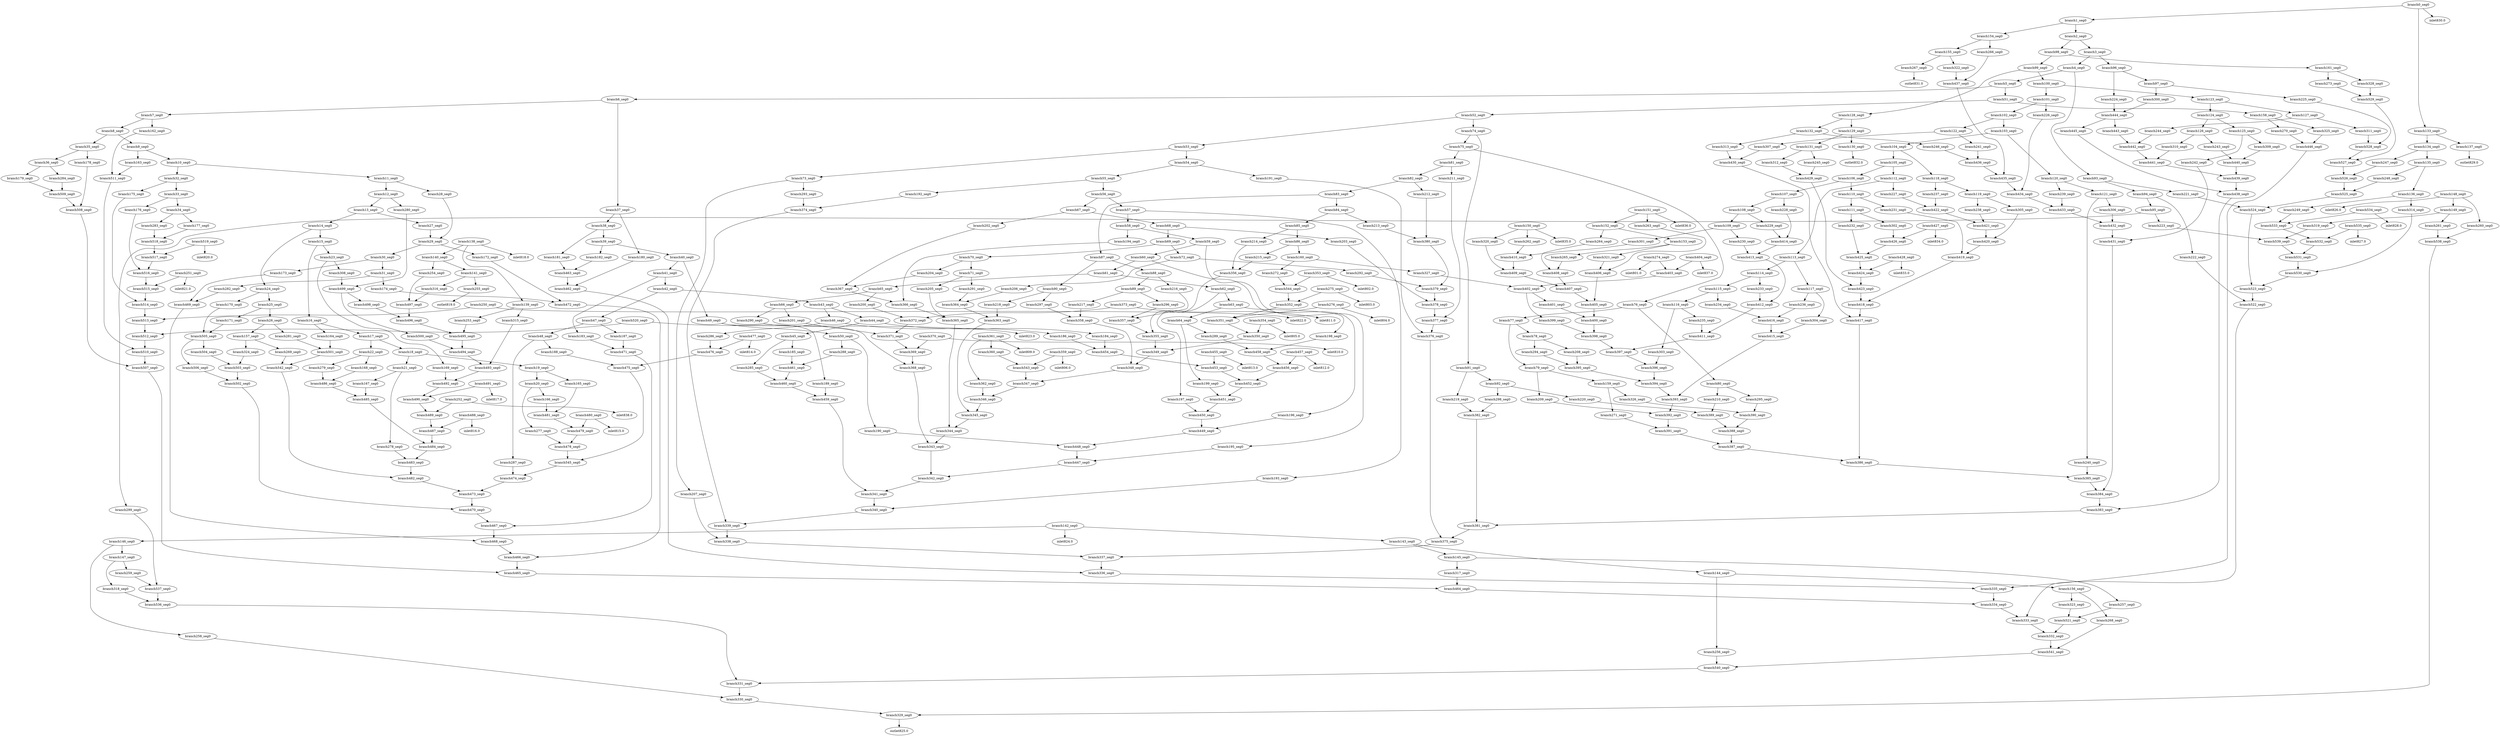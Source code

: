 strict digraph  {
branch0_seg0;
branch1_seg0;
branch133_seg0;
branch2_seg0;
branch154_seg0;
branch3_seg0;
branch98_seg0;
branch4_seg0;
branch96_seg0;
branch5_seg0;
branch93_seg0;
branch6_seg0;
branch51_seg0;
branch7_seg0;
branch37_seg0;
branch8_seg0;
branch162_seg0;
branch9_seg0;
branch35_seg0;
branch10_seg0;
branch163_seg0;
branch11_seg0;
branch32_seg0;
branch12_seg0;
branch28_seg0;
branch13_seg0;
branch280_seg0;
branch14_seg0;
branch27_seg0;
branch15_seg0;
branch24_seg0;
branch16_seg0;
branch23_seg0;
branch17_seg0;
branch164_seg0;
branch18_seg0;
branch22_seg0;
branch19_seg0;
branch21_seg0;
branch20_seg0;
branch165_seg0;
branch166_seg0;
branch277_seg0;
branch167_seg0;
branch278_seg0;
branch168_seg0;
branch279_seg0;
branch169_seg0;
branch308_seg0;
branch25_seg0;
branch170_seg0;
branch26_seg0;
branch171_seg0;
branch157_seg0;
branch281_seg0;
branch29_seg0;
branch30_seg0;
branch172_seg0;
branch31_seg0;
branch173_seg0;
branch174_seg0;
branch282_seg0;
branch33_seg0;
branch175_seg0;
branch34_seg0;
branch176_seg0;
branch177_seg0;
branch283_seg0;
branch36_seg0;
branch178_seg0;
branch179_seg0;
branch284_seg0;
branch38_seg0;
branch180_seg0;
branch39_seg0;
branch181_seg0;
branch40_seg0;
branch182_seg0;
branch41_seg0;
branch49_seg0;
branch42_seg0;
branch183_seg0;
branch43_seg0;
branch47_seg0;
branch44_seg0;
branch46_seg0;
branch45_seg0;
branch184_seg0;
branch185_seg0;
branch285_seg0;
branch186_seg0;
branch286_seg0;
branch48_seg0;
branch187_seg0;
branch188_seg0;
branch287_seg0;
branch50_seg0;
branch189_seg0;
branch190_seg0;
branch288_seg0;
branch52_seg0;
branch158_seg0;
branch53_seg0;
branch74_seg0;
branch54_seg0;
branch73_seg0;
branch55_seg0;
branch191_seg0;
branch56_seg0;
branch192_seg0;
branch57_seg0;
branch67_seg0;
branch58_seg0;
branch193_seg0;
branch59_seg0;
branch194_seg0;
branch60_seg0;
branch195_seg0;
branch61_seg0;
branch196_seg0;
branch62_seg0;
branch65_seg0;
branch63_seg0;
branch197_seg0;
branch64_seg0;
branch198_seg0;
branch199_seg0;
branch289_seg0;
branch66_seg0;
branch200_seg0;
branch201_seg0;
branch290_seg0;
branch68_seg0;
branch202_seg0;
branch69_seg0;
branch203_seg0;
branch70_seg0;
branch72_seg0;
branch71_seg0;
branch204_seg0;
branch205_seg0;
branch291_seg0;
branch206_seg0;
branch292_seg0;
branch207_seg0;
branch293_seg0;
branch75_seg0;
branch91_seg0;
branch76_seg0;
branch81_seg0;
branch77_seg0;
branch80_seg0;
branch78_seg0;
branch79_seg0;
branch208_seg0;
branch294_seg0;
branch159_seg0;
branch209_seg0;
branch210_seg0;
branch295_seg0;
branch82_seg0;
branch211_seg0;
branch83_seg0;
branch212_seg0;
branch84_seg0;
branch87_seg0;
branch85_seg0;
branch213_seg0;
branch86_seg0;
branch214_seg0;
branch160_seg0;
branch215_seg0;
branch88_seg0;
branch90_seg0;
branch89_seg0;
branch216_seg0;
branch217_seg0;
branch296_seg0;
branch218_seg0;
branch297_seg0;
branch92_seg0;
branch219_seg0;
branch220_seg0;
branch298_seg0;
branch94_seg0;
branch221_seg0;
branch95_seg0;
branch222_seg0;
branch223_seg0;
branch299_seg0;
branch97_seg0;
branch224_seg0;
branch225_seg0;
branch300_seg0;
branch99_seg0;
branch161_seg0;
branch100_seg0;
branch128_seg0;
branch101_seg0;
branch123_seg0;
branch102_seg0;
branch226_seg0;
branch103_seg0;
branch122_seg0;
branch104_seg0;
branch120_seg0;
branch105_seg0;
branch118_seg0;
branch106_seg0;
branch112_seg0;
branch107_seg0;
branch110_seg0;
branch108_seg0;
branch228_seg0;
branch109_seg0;
branch229_seg0;
branch230_seg0;
branch301_seg0;
branch111_seg0;
branch231_seg0;
branch232_seg0;
branch302_seg0;
branch113_seg0;
branch227_seg0;
branch114_seg0;
branch117_seg0;
branch115_seg0;
branch233_seg0;
branch116_seg0;
branch234_seg0;
branch235_seg0;
branch303_seg0;
branch236_seg0;
branch304_seg0;
branch119_seg0;
branch237_seg0;
branch238_seg0;
branch305_seg0;
branch121_seg0;
branch239_seg0;
branch240_seg0;
branch306_seg0;
branch241_seg0;
branch307_seg0;
branch124_seg0;
branch127_seg0;
branch125_seg0;
branch126_seg0;
branch242_seg0;
branch309_seg0;
branch243_seg0;
branch310_seg0;
branch244_seg0;
branch311_seg0;
branch129_seg0;
branch132_seg0;
branch130_seg0;
branch131_seg0;
branch245_seg0;
branch312_seg0;
branch246_seg0;
branch313_seg0;
branch134_seg0;
branch137_seg0;
branch135_seg0;
branch247_seg0;
branch136_seg0;
branch248_seg0;
branch249_seg0;
branch314_seg0;
branch138_seg0;
branch139_seg0;
branch140_seg0;
branch253_seg0;
branch315_seg0;
branch141_seg0;
branch254_seg0;
branch255_seg0;
branch316_seg0;
branch142_seg0;
branch143_seg0;
branch146_seg0;
branch144_seg0;
branch145_seg0;
branch156_seg0;
branch256_seg0;
branch257_seg0;
branch317_seg0;
branch147_seg0;
branch258_seg0;
branch259_seg0;
branch318_seg0;
branch148_seg0;
branch149_seg0;
branch260_seg0;
branch261_seg0;
branch319_seg0;
branch150_seg0;
branch262_seg0;
branch320_seg0;
branch151_seg0;
branch152_seg0;
branch263_seg0;
branch153_seg0;
branch264_seg0;
branch265_seg0;
branch321_seg0;
branch155_seg0;
branch266_seg0;
branch267_seg0;
branch322_seg0;
branch268_seg0;
branch323_seg0;
branch269_seg0;
branch324_seg0;
branch270_seg0;
branch325_seg0;
branch271_seg0;
branch326_seg0;
branch272_seg0;
branch327_seg0;
branch273_seg0;
branch328_seg0;
branch330_seg0;
branch329_seg0;
branch538_seg0;
branch331_seg0;
branch536_seg0;
branch540_seg0;
branch333_seg0;
branch332_seg0;
branch521_seg0;
branch334_seg0;
branch522_seg0;
branch335_seg0;
branch464_seg0;
branch336_seg0;
branch446_seg0;
branch337_seg0;
branch462_seg0;
branch338_seg0;
branch375_seg0;
branch339_seg0;
branch340_seg0;
branch374_seg0;
branch341_seg0;
branch342_seg0;
branch459_seg0;
branch343_seg0;
branch447_seg0;
branch344_seg0;
branch368_seg0;
branch345_seg0;
branch365_seg0;
branch346_seg0;
branch363_seg0;
branch347_seg0;
branch362_seg0;
branch348_seg0;
branch543_seg0;
branch349_seg0;
branch358_seg0;
branch350_seg0;
branch355_seg0;
branch351_seg0;
branch354_seg0;
branch276_seg0;
branch352_seg0;
branch275_seg0;
branch544_seg0;
branch356_seg0;
branch357_seg0;
branch361_seg0;
branch360_seg0;
branch364_seg0;
branch366_seg0;
branch367_seg0;
branch369_seg0;
branch370_seg0;
branch371_seg0;
branch372_seg0;
branch373_seg0;
branch376_seg0;
branch381_seg0;
branch377_seg0;
branch378_seg0;
branch379_seg0;
branch380_seg0;
branch382_seg0;
branch383_seg0;
branch384_seg0;
branch438_seg0;
branch385_seg0;
branch431_seg0;
branch386_seg0;
branch387_seg0;
branch417_seg0;
branch388_seg0;
branch391_seg0;
branch389_seg0;
branch390_seg0;
branch392_seg0;
branch393_seg0;
branch394_seg0;
branch415_seg0;
branch395_seg0;
branch396_seg0;
branch397_seg0;
branch398_seg0;
branch411_seg0;
branch399_seg0;
branch400_seg0;
branch401_seg0;
branch405_seg0;
branch402_seg0;
branch403_seg0;
branch274_seg0;
branch404_seg0;
branch406_seg0;
branch407_seg0;
branch408_seg0;
branch409_seg0;
branch410_seg0;
branch412_seg0;
branch413_seg0;
branch414_seg0;
branch416_seg0;
branch418_seg0;
branch430_seg0;
branch419_seg0;
branch423_seg0;
branch420_seg0;
branch421_seg0;
branch422_seg0;
branch424_seg0;
branch429_seg0;
branch425_seg0;
branch428_seg0;
branch426_seg0;
branch427_seg0;
branch432_seg0;
branch433_seg0;
branch434_seg0;
branch435_seg0;
branch436_seg0;
branch437_seg0;
branch439_seg0;
branch445_seg0;
branch440_seg0;
branch441_seg0;
branch442_seg0;
branch443_seg0;
branch444_seg0;
branch448_seg0;
branch449_seg0;
branch450_seg0;
branch451_seg0;
branch452_seg0;
branch453_seg0;
branch456_seg0;
branch454_seg0;
branch455_seg0;
branch457_seg0;
branch458_seg0;
branch460_seg0;
branch461_seg0;
branch463_seg0;
branch465_seg0;
branch466_seg0;
branch507_seg0;
branch468_seg0;
branch472_seg0;
branch470_seg0;
branch467_seg0;
branch471_seg0;
branch469_seg0;
branch473_seg0;
branch502_seg0;
branch474_seg0;
branch482_seg0;
branch545_seg0;
branch475_seg0;
branch476_seg0;
branch477_seg0;
branch478_seg0;
branch479_seg0;
branch480_seg0;
branch481_seg0;
branch483_seg0;
branch542_seg0;
branch484_seg0;
branch485_seg0;
branch487_seg0;
branch486_seg0;
branch488_seg0;
branch489_seg0;
branch252_seg0;
branch490_seg0;
branch491_seg0;
branch492_seg0;
branch493_seg0;
branch494_seg0;
branch495_seg0;
branch500_seg0;
branch496_seg0;
branch497_seg0;
branch498_seg0;
branch499_seg0;
branch501_seg0;
branch503_seg0;
branch506_seg0;
branch504_seg0;
branch505_seg0;
branch508_seg0;
branch510_seg0;
branch509_seg0;
branch511_seg0;
branch512_seg0;
branch513_seg0;
branch520_seg0;
branch250_seg0;
branch514_seg0;
branch515_seg0;
branch251_seg0;
branch516_seg0;
branch517_seg0;
branch518_seg0;
branch519_seg0;
branch523_seg0;
branch524_seg0;
branch530_seg0;
branch525_seg0;
branch526_seg0;
branch527_seg0;
branch528_seg0;
branch529_seg0;
branch531_seg0;
branch532_seg0;
branch539_seg0;
branch533_seg0;
branch535_seg0;
branch534_seg0;
branch537_seg0;
branch541_seg0;
branch359_seg0;
branch353_seg0;
"inlet830.0";
"outlet832.0";
"outlet829.0";
"inlet818.0";
"inlet824.0";
"inlet826.0";
"inlet835.0";
"inlet836.0";
"inlet822.0";
"inlet821.0";
"inlet838.0";
"outlet819.0";
"outlet831.0";
"inlet801.0";
"inlet803.0";
"inlet804.0";
"outlet825.0";
"inlet802.0";
"inlet805.0";
"inlet806.0";
"inlet809.0";
"inlet810.0";
"inlet811.0";
"inlet837.0";
"inlet834.0";
"inlet833.0";
"inlet813.0";
"inlet812.0";
"inlet814.0";
"inlet815.0";
"inlet816.0";
"inlet817.0";
"inlet820.0";
"inlet823.0";
"inlet828.0";
"inlet827.0";
branch0_seg0 -> branch1_seg0;
branch0_seg0 -> branch133_seg0;
branch0_seg0 -> "inlet830.0";
branch1_seg0 -> branch2_seg0;
branch1_seg0 -> branch154_seg0;
branch133_seg0 -> branch134_seg0;
branch133_seg0 -> branch137_seg0;
branch2_seg0 -> branch3_seg0;
branch2_seg0 -> branch98_seg0;
branch154_seg0 -> branch155_seg0;
branch154_seg0 -> branch266_seg0;
branch3_seg0 -> branch4_seg0;
branch3_seg0 -> branch96_seg0;
branch98_seg0 -> branch99_seg0;
branch98_seg0 -> branch161_seg0;
branch4_seg0 -> branch5_seg0;
branch4_seg0 -> branch93_seg0;
branch96_seg0 -> branch97_seg0;
branch96_seg0 -> branch224_seg0;
branch5_seg0 -> branch6_seg0;
branch5_seg0 -> branch51_seg0;
branch93_seg0 -> branch94_seg0;
branch93_seg0 -> branch221_seg0;
branch6_seg0 -> branch7_seg0;
branch6_seg0 -> branch37_seg0;
branch51_seg0 -> branch52_seg0;
branch51_seg0 -> branch158_seg0;
branch7_seg0 -> branch8_seg0;
branch7_seg0 -> branch162_seg0;
branch37_seg0 -> branch38_seg0;
branch37_seg0 -> branch180_seg0;
branch8_seg0 -> branch9_seg0;
branch8_seg0 -> branch35_seg0;
branch162_seg0 -> branch511_seg0;
branch9_seg0 -> branch10_seg0;
branch9_seg0 -> branch163_seg0;
branch35_seg0 -> branch36_seg0;
branch35_seg0 -> branch178_seg0;
branch10_seg0 -> branch11_seg0;
branch10_seg0 -> branch32_seg0;
branch163_seg0 -> branch511_seg0;
branch11_seg0 -> branch12_seg0;
branch11_seg0 -> branch28_seg0;
branch32_seg0 -> branch33_seg0;
branch32_seg0 -> branch175_seg0;
branch12_seg0 -> branch13_seg0;
branch12_seg0 -> branch280_seg0;
branch28_seg0 -> branch29_seg0;
branch13_seg0 -> branch14_seg0;
branch13_seg0 -> branch27_seg0;
branch280_seg0 -> branch499_seg0;
branch14_seg0 -> branch15_seg0;
branch14_seg0 -> branch24_seg0;
branch27_seg0 -> branch29_seg0;
branch15_seg0 -> branch16_seg0;
branch15_seg0 -> branch23_seg0;
branch24_seg0 -> branch25_seg0;
branch24_seg0 -> branch170_seg0;
branch16_seg0 -> branch17_seg0;
branch16_seg0 -> branch164_seg0;
branch23_seg0 -> branch169_seg0;
branch23_seg0 -> branch308_seg0;
branch17_seg0 -> branch18_seg0;
branch17_seg0 -> branch22_seg0;
branch164_seg0 -> branch501_seg0;
branch18_seg0 -> branch19_seg0;
branch18_seg0 -> branch21_seg0;
branch22_seg0 -> branch168_seg0;
branch22_seg0 -> branch279_seg0;
branch19_seg0 -> branch20_seg0;
branch19_seg0 -> branch165_seg0;
branch21_seg0 -> branch167_seg0;
branch21_seg0 -> branch278_seg0;
branch20_seg0 -> branch166_seg0;
branch20_seg0 -> branch277_seg0;
branch165_seg0 -> branch481_seg0;
branch166_seg0 -> branch481_seg0;
branch277_seg0 -> branch478_seg0;
branch167_seg0 -> branch485_seg0;
branch278_seg0 -> branch483_seg0;
branch168_seg0 -> branch486_seg0;
branch279_seg0 -> branch486_seg0;
branch169_seg0 -> branch492_seg0;
branch308_seg0 -> branch499_seg0;
branch25_seg0 -> branch26_seg0;
branch25_seg0 -> branch171_seg0;
branch170_seg0 -> branch505_seg0;
branch26_seg0 -> branch157_seg0;
branch26_seg0 -> branch281_seg0;
branch171_seg0 -> branch505_seg0;
branch157_seg0 -> branch269_seg0;
branch157_seg0 -> branch324_seg0;
branch281_seg0 -> branch501_seg0;
branch29_seg0 -> branch30_seg0;
branch29_seg0 -> branch172_seg0;
branch30_seg0 -> branch31_seg0;
branch30_seg0 -> branch173_seg0;
branch172_seg0 -> branch472_seg0;
branch31_seg0 -> branch174_seg0;
branch31_seg0 -> branch282_seg0;
branch173_seg0 -> branch469_seg0;
branch174_seg0 -> branch472_seg0;
branch282_seg0 -> branch469_seg0;
branch33_seg0 -> branch34_seg0;
branch33_seg0 -> branch176_seg0;
branch175_seg0 -> branch514_seg0;
branch34_seg0 -> branch177_seg0;
branch34_seg0 -> branch283_seg0;
branch176_seg0 -> branch516_seg0;
branch177_seg0 -> branch518_seg0;
branch283_seg0 -> branch518_seg0;
branch36_seg0 -> branch179_seg0;
branch36_seg0 -> branch284_seg0;
branch178_seg0 -> branch508_seg0;
branch179_seg0 -> branch509_seg0;
branch284_seg0 -> branch509_seg0;
branch38_seg0 -> branch39_seg0;
branch38_seg0 -> branch181_seg0;
branch180_seg0 -> branch462_seg0;
branch39_seg0 -> branch40_seg0;
branch39_seg0 -> branch182_seg0;
branch181_seg0 -> branch463_seg0;
branch40_seg0 -> branch41_seg0;
branch40_seg0 -> branch49_seg0;
branch182_seg0 -> branch463_seg0;
branch41_seg0 -> branch42_seg0;
branch41_seg0 -> branch183_seg0;
branch49_seg0 -> branch50_seg0;
branch49_seg0 -> branch189_seg0;
branch42_seg0 -> branch43_seg0;
branch42_seg0 -> branch47_seg0;
branch183_seg0 -> branch471_seg0;
branch43_seg0 -> branch44_seg0;
branch43_seg0 -> branch46_seg0;
branch47_seg0 -> branch48_seg0;
branch47_seg0 -> branch187_seg0;
branch44_seg0 -> branch45_seg0;
branch44_seg0 -> branch184_seg0;
branch46_seg0 -> branch186_seg0;
branch46_seg0 -> branch286_seg0;
branch45_seg0 -> branch185_seg0;
branch45_seg0 -> branch285_seg0;
branch184_seg0 -> branch454_seg0;
branch185_seg0 -> branch461_seg0;
branch285_seg0 -> branch460_seg0;
branch186_seg0 -> branch454_seg0;
branch286_seg0 -> branch476_seg0;
branch48_seg0 -> branch188_seg0;
branch48_seg0 -> branch287_seg0;
branch187_seg0 -> branch471_seg0;
branch188_seg0 -> branch475_seg0;
branch287_seg0 -> branch474_seg0;
branch50_seg0 -> branch190_seg0;
branch50_seg0 -> branch288_seg0;
branch189_seg0 -> branch459_seg0;
branch190_seg0 -> branch448_seg0;
branch288_seg0 -> branch461_seg0;
branch52_seg0 -> branch53_seg0;
branch52_seg0 -> branch74_seg0;
branch158_seg0 -> branch270_seg0;
branch158_seg0 -> branch325_seg0;
branch53_seg0 -> branch54_seg0;
branch53_seg0 -> branch73_seg0;
branch74_seg0 -> branch75_seg0;
branch74_seg0 -> branch91_seg0;
branch54_seg0 -> branch55_seg0;
branch54_seg0 -> branch191_seg0;
branch73_seg0 -> branch207_seg0;
branch73_seg0 -> branch293_seg0;
branch55_seg0 -> branch56_seg0;
branch55_seg0 -> branch192_seg0;
branch191_seg0 -> branch376_seg0;
branch56_seg0 -> branch57_seg0;
branch56_seg0 -> branch67_seg0;
branch192_seg0 -> branch374_seg0;
branch57_seg0 -> branch58_seg0;
branch57_seg0 -> branch193_seg0;
branch67_seg0 -> branch68_seg0;
branch67_seg0 -> branch202_seg0;
branch58_seg0 -> branch59_seg0;
branch58_seg0 -> branch194_seg0;
branch193_seg0 -> branch340_seg0;
branch59_seg0 -> branch60_seg0;
branch59_seg0 -> branch195_seg0;
branch194_seg0 -> branch366_seg0;
branch60_seg0 -> branch61_seg0;
branch60_seg0 -> branch196_seg0;
branch195_seg0 -> branch447_seg0;
branch61_seg0 -> branch62_seg0;
branch61_seg0 -> branch65_seg0;
branch196_seg0 -> branch449_seg0;
branch62_seg0 -> branch63_seg0;
branch62_seg0 -> branch197_seg0;
branch65_seg0 -> branch66_seg0;
branch65_seg0 -> branch200_seg0;
branch63_seg0 -> branch64_seg0;
branch63_seg0 -> branch198_seg0;
branch197_seg0 -> branch450_seg0;
branch64_seg0 -> branch199_seg0;
branch64_seg0 -> branch289_seg0;
branch198_seg0 -> branch458_seg0;
branch199_seg0 -> branch451_seg0;
branch289_seg0 -> branch458_seg0;
branch66_seg0 -> branch201_seg0;
branch66_seg0 -> branch290_seg0;
branch200_seg0 -> branch372_seg0;
branch201_seg0 -> branch371_seg0;
branch290_seg0 -> branch368_seg0;
branch68_seg0 -> branch69_seg0;
branch68_seg0 -> branch203_seg0;
branch202_seg0 -> branch367_seg0;
branch69_seg0 -> branch70_seg0;
branch69_seg0 -> branch72_seg0;
branch203_seg0 -> branch378_seg0;
branch70_seg0 -> branch71_seg0;
branch70_seg0 -> branch204_seg0;
branch72_seg0 -> branch206_seg0;
branch72_seg0 -> branch292_seg0;
branch71_seg0 -> branch205_seg0;
branch71_seg0 -> branch291_seg0;
branch204_seg0 -> branch367_seg0;
branch205_seg0 -> branch365_seg0;
branch291_seg0 -> branch364_seg0;
branch206_seg0 -> branch364_seg0;
branch292_seg0 -> branch379_seg0;
branch207_seg0 -> branch338_seg0;
branch293_seg0 -> branch374_seg0;
branch75_seg0 -> branch76_seg0;
branch75_seg0 -> branch81_seg0;
branch91_seg0 -> branch92_seg0;
branch91_seg0 -> branch219_seg0;
branch76_seg0 -> branch77_seg0;
branch76_seg0 -> branch80_seg0;
branch81_seg0 -> branch82_seg0;
branch81_seg0 -> branch211_seg0;
branch77_seg0 -> branch78_seg0;
branch77_seg0 -> branch79_seg0;
branch80_seg0 -> branch210_seg0;
branch80_seg0 -> branch295_seg0;
branch78_seg0 -> branch208_seg0;
branch78_seg0 -> branch294_seg0;
branch79_seg0 -> branch159_seg0;
branch79_seg0 -> branch209_seg0;
branch208_seg0 -> branch395_seg0;
branch294_seg0 -> branch395_seg0;
branch159_seg0 -> branch271_seg0;
branch159_seg0 -> branch326_seg0;
branch209_seg0 -> branch392_seg0;
branch210_seg0 -> branch389_seg0;
branch295_seg0 -> branch390_seg0;
branch82_seg0 -> branch83_seg0;
branch82_seg0 -> branch212_seg0;
branch211_seg0 -> branch377_seg0;
branch83_seg0 -> branch84_seg0;
branch83_seg0 -> branch87_seg0;
branch212_seg0 -> branch380_seg0;
branch84_seg0 -> branch85_seg0;
branch84_seg0 -> branch213_seg0;
branch87_seg0 -> branch88_seg0;
branch87_seg0 -> branch90_seg0;
branch85_seg0 -> branch86_seg0;
branch85_seg0 -> branch214_seg0;
branch213_seg0 -> branch380_seg0;
branch86_seg0 -> branch160_seg0;
branch86_seg0 -> branch215_seg0;
branch214_seg0 -> branch356_seg0;
branch160_seg0 -> branch272_seg0;
branch160_seg0 -> branch327_seg0;
branch215_seg0 -> branch356_seg0;
branch88_seg0 -> branch89_seg0;
branch88_seg0 -> branch216_seg0;
branch90_seg0 -> branch218_seg0;
branch90_seg0 -> branch297_seg0;
branch89_seg0 -> branch217_seg0;
branch89_seg0 -> branch296_seg0;
branch216_seg0 -> branch357_seg0;
branch217_seg0 -> branch358_seg0;
branch296_seg0 -> branch357_seg0;
branch218_seg0 -> branch363_seg0;
branch297_seg0 -> branch358_seg0;
branch92_seg0 -> branch220_seg0;
branch92_seg0 -> branch298_seg0;
branch219_seg0 -> branch382_seg0;
branch220_seg0 -> branch389_seg0;
branch298_seg0 -> branch382_seg0;
branch94_seg0 -> branch95_seg0;
branch94_seg0 -> branch222_seg0;
branch221_seg0 -> branch524_seg0;
branch95_seg0 -> branch223_seg0;
branch95_seg0 -> branch299_seg0;
branch222_seg0 -> branch522_seg0;
branch223_seg0 -> branch539_seg0;
branch299_seg0 -> branch537_seg0;
branch97_seg0 -> branch225_seg0;
branch97_seg0 -> branch300_seg0;
branch224_seg0 -> branch444_seg0;
branch225_seg0 -> branch528_seg0;
branch300_seg0 -> branch444_seg0;
branch99_seg0 -> branch100_seg0;
branch99_seg0 -> branch128_seg0;
branch161_seg0 -> branch273_seg0;
branch161_seg0 -> branch328_seg0;
branch100_seg0 -> branch101_seg0;
branch100_seg0 -> branch123_seg0;
branch128_seg0 -> branch129_seg0;
branch128_seg0 -> branch132_seg0;
branch101_seg0 -> branch102_seg0;
branch101_seg0 -> branch226_seg0;
branch123_seg0 -> branch124_seg0;
branch123_seg0 -> branch127_seg0;
branch102_seg0 -> branch103_seg0;
branch102_seg0 -> branch122_seg0;
branch226_seg0 -> branch434_seg0;
branch103_seg0 -> branch104_seg0;
branch103_seg0 -> branch120_seg0;
branch122_seg0 -> branch241_seg0;
branch122_seg0 -> branch307_seg0;
branch104_seg0 -> branch105_seg0;
branch104_seg0 -> branch118_seg0;
branch120_seg0 -> branch121_seg0;
branch120_seg0 -> branch239_seg0;
branch105_seg0 -> branch106_seg0;
branch105_seg0 -> branch112_seg0;
branch118_seg0 -> branch119_seg0;
branch118_seg0 -> branch237_seg0;
branch106_seg0 -> branch107_seg0;
branch106_seg0 -> branch110_seg0;
branch112_seg0 -> branch113_seg0;
branch112_seg0 -> branch227_seg0;
branch107_seg0 -> branch108_seg0;
branch107_seg0 -> branch228_seg0;
branch110_seg0 -> branch111_seg0;
branch110_seg0 -> branch231_seg0;
branch108_seg0 -> branch109_seg0;
branch108_seg0 -> branch229_seg0;
branch228_seg0 -> branch414_seg0;
branch109_seg0 -> branch230_seg0;
branch109_seg0 -> branch301_seg0;
branch229_seg0 -> branch414_seg0;
branch230_seg0 -> branch413_seg0;
branch301_seg0 -> branch410_seg0;
branch111_seg0 -> branch232_seg0;
branch111_seg0 -> branch302_seg0;
branch231_seg0 -> branch419_seg0;
branch232_seg0 -> branch425_seg0;
branch302_seg0 -> branch426_seg0;
branch113_seg0 -> branch114_seg0;
branch113_seg0 -> branch117_seg0;
branch227_seg0 -> branch422_seg0;
branch114_seg0 -> branch115_seg0;
branch114_seg0 -> branch233_seg0;
branch117_seg0 -> branch236_seg0;
branch117_seg0 -> branch304_seg0;
branch115_seg0 -> branch116_seg0;
branch115_seg0 -> branch234_seg0;
branch233_seg0 -> branch412_seg0;
branch116_seg0 -> branch235_seg0;
branch116_seg0 -> branch303_seg0;
branch234_seg0 -> branch416_seg0;
branch235_seg0 -> branch411_seg0;
branch303_seg0 -> branch396_seg0;
branch236_seg0 -> branch416_seg0;
branch304_seg0 -> branch415_seg0;
branch119_seg0 -> branch238_seg0;
branch119_seg0 -> branch305_seg0;
branch237_seg0 -> branch422_seg0;
branch238_seg0 -> branch421_seg0;
branch305_seg0 -> branch420_seg0;
branch121_seg0 -> branch240_seg0;
branch121_seg0 -> branch306_seg0;
branch239_seg0 -> branch433_seg0;
branch240_seg0 -> branch385_seg0;
branch306_seg0 -> branch432_seg0;
branch241_seg0 -> branch436_seg0;
branch307_seg0 -> branch430_seg0;
branch124_seg0 -> branch125_seg0;
branch124_seg0 -> branch126_seg0;
branch127_seg0 -> branch244_seg0;
branch127_seg0 -> branch311_seg0;
branch125_seg0 -> branch242_seg0;
branch125_seg0 -> branch309_seg0;
branch126_seg0 -> branch243_seg0;
branch126_seg0 -> branch310_seg0;
branch242_seg0 -> branch431_seg0;
branch309_seg0 -> branch440_seg0;
branch243_seg0 -> branch440_seg0;
branch310_seg0 -> branch441_seg0;
branch244_seg0 -> branch442_seg0;
branch311_seg0 -> branch528_seg0;
branch129_seg0 -> branch130_seg0;
branch129_seg0 -> branch131_seg0;
branch132_seg0 -> branch246_seg0;
branch132_seg0 -> branch313_seg0;
branch130_seg0 -> "outlet832.0";
branch131_seg0 -> branch245_seg0;
branch131_seg0 -> branch312_seg0;
branch245_seg0 -> branch429_seg0;
branch312_seg0 -> branch429_seg0;
branch246_seg0 -> branch436_seg0;
branch313_seg0 -> branch430_seg0;
branch134_seg0 -> branch135_seg0;
branch134_seg0 -> branch247_seg0;
branch137_seg0 -> "outlet829.0";
branch135_seg0 -> branch136_seg0;
branch135_seg0 -> branch248_seg0;
branch247_seg0 -> branch526_seg0;
branch136_seg0 -> branch249_seg0;
branch136_seg0 -> branch314_seg0;
branch248_seg0 -> branch525_seg0;
branch249_seg0 -> branch533_seg0;
branch314_seg0 -> branch530_seg0;
branch138_seg0 -> branch139_seg0;
branch138_seg0 -> branch140_seg0;
branch138_seg0 -> "inlet818.0";
branch139_seg0 -> branch253_seg0;
branch139_seg0 -> branch315_seg0;
branch140_seg0 -> branch141_seg0;
branch140_seg0 -> branch254_seg0;
branch253_seg0 -> branch495_seg0;
branch315_seg0 -> branch493_seg0;
branch141_seg0 -> branch255_seg0;
branch141_seg0 -> branch316_seg0;
branch254_seg0 -> branch497_seg0;
branch255_seg0 -> "outlet819.0";
branch316_seg0 -> branch497_seg0;
branch142_seg0 -> branch143_seg0;
branch142_seg0 -> branch146_seg0;
branch142_seg0 -> "inlet824.0";
branch143_seg0 -> branch144_seg0;
branch143_seg0 -> branch145_seg0;
branch146_seg0 -> branch147_seg0;
branch146_seg0 -> branch258_seg0;
branch144_seg0 -> branch156_seg0;
branch144_seg0 -> branch256_seg0;
branch145_seg0 -> branch257_seg0;
branch145_seg0 -> branch317_seg0;
branch156_seg0 -> branch268_seg0;
branch156_seg0 -> branch323_seg0;
branch256_seg0 -> branch540_seg0;
branch257_seg0 -> branch521_seg0;
branch317_seg0 -> branch464_seg0;
branch147_seg0 -> branch259_seg0;
branch147_seg0 -> branch318_seg0;
branch258_seg0 -> branch330_seg0;
branch259_seg0 -> branch537_seg0;
branch318_seg0 -> branch536_seg0;
branch148_seg0 -> branch149_seg0;
branch148_seg0 -> branch260_seg0;
branch148_seg0 -> "inlet826.0";
branch149_seg0 -> branch261_seg0;
branch149_seg0 -> branch319_seg0;
branch260_seg0 -> branch538_seg0;
branch261_seg0 -> branch538_seg0;
branch319_seg0 -> branch539_seg0;
branch150_seg0 -> branch262_seg0;
branch150_seg0 -> branch320_seg0;
branch150_seg0 -> "inlet835.0";
branch262_seg0 -> branch410_seg0;
branch320_seg0 -> branch409_seg0;
branch151_seg0 -> branch152_seg0;
branch151_seg0 -> branch263_seg0;
branch151_seg0 -> "inlet836.0";
branch152_seg0 -> branch153_seg0;
branch152_seg0 -> branch264_seg0;
branch263_seg0 -> branch406_seg0;
branch153_seg0 -> branch265_seg0;
branch153_seg0 -> branch321_seg0;
branch264_seg0 -> branch408_seg0;
branch265_seg0 -> branch408_seg0;
branch321_seg0 -> branch406_seg0;
branch155_seg0 -> branch267_seg0;
branch155_seg0 -> branch322_seg0;
branch266_seg0 -> branch437_seg0;
branch267_seg0 -> "outlet831.0";
branch322_seg0 -> branch437_seg0;
branch268_seg0 -> branch541_seg0;
branch323_seg0 -> branch521_seg0;
branch269_seg0 -> branch542_seg0;
branch324_seg0 -> branch503_seg0;
branch270_seg0 -> branch446_seg0;
branch325_seg0 -> branch446_seg0;
branch271_seg0 -> branch391_seg0;
branch326_seg0 -> branch390_seg0;
branch272_seg0 -> branch544_seg0;
branch327_seg0 -> branch402_seg0;
branch273_seg0 -> branch529_seg0;
branch328_seg0 -> branch529_seg0;
branch330_seg0 -> branch329_seg0;
branch329_seg0 -> "outlet825.0";
branch538_seg0 -> branch329_seg0;
branch331_seg0 -> branch330_seg0;
branch536_seg0 -> branch331_seg0;
branch540_seg0 -> branch331_seg0;
branch333_seg0 -> branch332_seg0;
branch332_seg0 -> branch541_seg0;
branch521_seg0 -> branch332_seg0;
branch334_seg0 -> branch333_seg0;
branch522_seg0 -> branch333_seg0;
branch335_seg0 -> branch334_seg0;
branch464_seg0 -> branch334_seg0;
branch336_seg0 -> branch335_seg0;
branch446_seg0 -> branch335_seg0;
branch337_seg0 -> branch336_seg0;
branch462_seg0 -> branch336_seg0;
branch338_seg0 -> branch337_seg0;
branch375_seg0 -> branch337_seg0;
branch339_seg0 -> branch338_seg0;
branch340_seg0 -> branch339_seg0;
branch374_seg0 -> branch339_seg0;
branch341_seg0 -> branch340_seg0;
branch342_seg0 -> branch341_seg0;
branch459_seg0 -> branch341_seg0;
branch343_seg0 -> branch342_seg0;
branch447_seg0 -> branch342_seg0;
branch344_seg0 -> branch343_seg0;
branch368_seg0 -> branch343_seg0;
branch345_seg0 -> branch344_seg0;
branch365_seg0 -> branch344_seg0;
branch346_seg0 -> branch345_seg0;
branch363_seg0 -> branch345_seg0;
branch347_seg0 -> branch346_seg0;
branch362_seg0 -> branch346_seg0;
branch348_seg0 -> branch347_seg0;
branch543_seg0 -> branch347_seg0;
branch349_seg0 -> branch348_seg0;
branch358_seg0 -> branch348_seg0;
branch350_seg0 -> branch349_seg0;
branch355_seg0 -> branch349_seg0;
branch351_seg0 -> branch350_seg0;
branch354_seg0 -> branch350_seg0;
branch354_seg0 -> "inlet805.0";
branch276_seg0 -> branch351_seg0;
branch276_seg0 -> "inlet804.0";
branch352_seg0 -> branch351_seg0;
branch275_seg0 -> branch352_seg0;
branch275_seg0 -> "inlet803.0";
branch544_seg0 -> branch352_seg0;
branch356_seg0 -> branch355_seg0;
branch357_seg0 -> branch355_seg0;
branch361_seg0 -> branch360_seg0;
branch361_seg0 -> branch362_seg0;
branch361_seg0 -> "inlet809.0";
branch360_seg0 -> branch543_seg0;
branch364_seg0 -> branch363_seg0;
branch366_seg0 -> branch365_seg0;
branch367_seg0 -> branch366_seg0;
branch369_seg0 -> branch368_seg0;
branch370_seg0 -> branch369_seg0;
branch370_seg0 -> "inlet810.0";
branch371_seg0 -> branch369_seg0;
branch372_seg0 -> branch371_seg0;
branch373_seg0 -> branch372_seg0;
branch373_seg0 -> "inlet811.0";
branch376_seg0 -> branch375_seg0;
branch381_seg0 -> branch375_seg0;
branch377_seg0 -> branch376_seg0;
branch378_seg0 -> branch377_seg0;
branch379_seg0 -> branch378_seg0;
branch380_seg0 -> branch379_seg0;
branch382_seg0 -> branch381_seg0;
branch383_seg0 -> branch381_seg0;
branch384_seg0 -> branch383_seg0;
branch438_seg0 -> branch383_seg0;
branch385_seg0 -> branch384_seg0;
branch431_seg0 -> branch384_seg0;
branch386_seg0 -> branch385_seg0;
branch387_seg0 -> branch386_seg0;
branch417_seg0 -> branch386_seg0;
branch388_seg0 -> branch387_seg0;
branch391_seg0 -> branch387_seg0;
branch389_seg0 -> branch388_seg0;
branch390_seg0 -> branch388_seg0;
branch392_seg0 -> branch391_seg0;
branch393_seg0 -> branch392_seg0;
branch394_seg0 -> branch393_seg0;
branch415_seg0 -> branch393_seg0;
branch395_seg0 -> branch394_seg0;
branch396_seg0 -> branch394_seg0;
branch397_seg0 -> branch396_seg0;
branch398_seg0 -> branch397_seg0;
branch411_seg0 -> branch397_seg0;
branch399_seg0 -> branch398_seg0;
branch400_seg0 -> branch398_seg0;
branch401_seg0 -> branch400_seg0;
branch405_seg0 -> branch400_seg0;
branch402_seg0 -> branch399_seg0;
branch402_seg0 -> branch401_seg0;
branch403_seg0 -> branch402_seg0;
branch274_seg0 -> branch403_seg0;
branch274_seg0 -> "inlet801.0";
branch404_seg0 -> branch403_seg0;
branch404_seg0 -> "inlet837.0";
branch406_seg0 -> branch405_seg0;
branch407_seg0 -> branch405_seg0;
branch408_seg0 -> branch407_seg0;
branch409_seg0 -> branch407_seg0;
branch410_seg0 -> branch409_seg0;
branch412_seg0 -> branch411_seg0;
branch413_seg0 -> branch412_seg0;
branch414_seg0 -> branch413_seg0;
branch416_seg0 -> branch415_seg0;
branch418_seg0 -> branch417_seg0;
branch430_seg0 -> branch417_seg0;
branch419_seg0 -> branch418_seg0;
branch423_seg0 -> branch418_seg0;
branch420_seg0 -> branch419_seg0;
branch421_seg0 -> branch420_seg0;
branch422_seg0 -> branch421_seg0;
branch424_seg0 -> branch423_seg0;
branch429_seg0 -> branch423_seg0;
branch425_seg0 -> branch424_seg0;
branch428_seg0 -> branch424_seg0;
branch428_seg0 -> "inlet833.0";
branch426_seg0 -> branch425_seg0;
branch427_seg0 -> branch426_seg0;
branch427_seg0 -> "inlet834.0";
branch432_seg0 -> branch431_seg0;
branch433_seg0 -> branch432_seg0;
branch434_seg0 -> branch433_seg0;
branch435_seg0 -> branch434_seg0;
branch436_seg0 -> branch435_seg0;
branch437_seg0 -> branch435_seg0;
branch439_seg0 -> branch438_seg0;
branch445_seg0 -> branch438_seg0;
branch440_seg0 -> branch439_seg0;
branch441_seg0 -> branch439_seg0;
branch442_seg0 -> branch441_seg0;
branch443_seg0 -> branch442_seg0;
branch444_seg0 -> branch443_seg0;
branch444_seg0 -> branch445_seg0;
branch448_seg0 -> branch447_seg0;
branch449_seg0 -> branch448_seg0;
branch450_seg0 -> branch449_seg0;
branch451_seg0 -> branch450_seg0;
branch452_seg0 -> branch451_seg0;
branch453_seg0 -> branch452_seg0;
branch456_seg0 -> branch452_seg0;
branch454_seg0 -> branch453_seg0;
branch455_seg0 -> branch453_seg0;
branch455_seg0 -> "inlet813.0";
branch457_seg0 -> branch456_seg0;
branch457_seg0 -> "inlet812.0";
branch458_seg0 -> branch456_seg0;
branch460_seg0 -> branch459_seg0;
branch461_seg0 -> branch460_seg0;
branch463_seg0 -> branch462_seg0;
branch465_seg0 -> branch464_seg0;
branch466_seg0 -> branch465_seg0;
branch507_seg0 -> branch465_seg0;
branch468_seg0 -> branch466_seg0;
branch472_seg0 -> branch466_seg0;
branch470_seg0 -> branch467_seg0;
branch467_seg0 -> branch468_seg0;
branch471_seg0 -> branch467_seg0;
branch469_seg0 -> branch468_seg0;
branch473_seg0 -> branch470_seg0;
branch502_seg0 -> branch470_seg0;
branch474_seg0 -> branch473_seg0;
branch482_seg0 -> branch473_seg0;
branch545_seg0 -> branch474_seg0;
branch475_seg0 -> branch545_seg0;
branch476_seg0 -> branch475_seg0;
branch477_seg0 -> branch476_seg0;
branch477_seg0 -> "inlet814.0";
branch478_seg0 -> branch545_seg0;
branch479_seg0 -> branch478_seg0;
branch480_seg0 -> branch479_seg0;
branch480_seg0 -> "inlet815.0";
branch481_seg0 -> branch479_seg0;
branch483_seg0 -> branch482_seg0;
branch542_seg0 -> branch482_seg0;
branch484_seg0 -> branch483_seg0;
branch485_seg0 -> branch484_seg0;
branch487_seg0 -> branch484_seg0;
branch486_seg0 -> branch485_seg0;
branch488_seg0 -> branch487_seg0;
branch488_seg0 -> "inlet816.0";
branch489_seg0 -> branch487_seg0;
branch252_seg0 -> branch489_seg0;
branch252_seg0 -> "inlet838.0";
branch490_seg0 -> branch489_seg0;
branch491_seg0 -> branch490_seg0;
branch491_seg0 -> "inlet817.0";
branch492_seg0 -> branch490_seg0;
branch493_seg0 -> branch492_seg0;
branch494_seg0 -> branch493_seg0;
branch495_seg0 -> branch494_seg0;
branch500_seg0 -> branch494_seg0;
branch496_seg0 -> branch495_seg0;
branch497_seg0 -> branch496_seg0;
branch498_seg0 -> branch496_seg0;
branch499_seg0 -> branch498_seg0;
branch499_seg0 -> branch500_seg0;
branch501_seg0 -> branch542_seg0;
branch503_seg0 -> branch502_seg0;
branch506_seg0 -> branch502_seg0;
branch504_seg0 -> branch503_seg0;
branch505_seg0 -> branch504_seg0;
branch505_seg0 -> branch506_seg0;
branch508_seg0 -> branch507_seg0;
branch510_seg0 -> branch507_seg0;
branch509_seg0 -> branch508_seg0;
branch511_seg0 -> branch510_seg0;
branch512_seg0 -> branch510_seg0;
branch513_seg0 -> branch512_seg0;
branch520_seg0 -> branch512_seg0;
branch520_seg0 -> "inlet823.0";
branch250_seg0 -> branch513_seg0;
branch250_seg0 -> "inlet822.0";
branch514_seg0 -> branch513_seg0;
branch515_seg0 -> branch514_seg0;
branch251_seg0 -> branch515_seg0;
branch251_seg0 -> "inlet821.0";
branch516_seg0 -> branch515_seg0;
branch517_seg0 -> branch516_seg0;
branch518_seg0 -> branch517_seg0;
branch519_seg0 -> branch517_seg0;
branch519_seg0 -> "inlet820.0";
branch523_seg0 -> branch522_seg0;
branch524_seg0 -> branch523_seg0;
branch530_seg0 -> branch523_seg0;
branch525_seg0 -> branch524_seg0;
branch526_seg0 -> branch525_seg0;
branch527_seg0 -> branch526_seg0;
branch528_seg0 -> branch527_seg0;
branch529_seg0 -> branch527_seg0;
branch531_seg0 -> branch530_seg0;
branch532_seg0 -> branch531_seg0;
branch539_seg0 -> branch531_seg0;
branch533_seg0 -> branch532_seg0;
branch535_seg0 -> branch532_seg0;
branch535_seg0 -> "inlet827.0";
branch534_seg0 -> branch533_seg0;
branch534_seg0 -> "inlet828.0";
branch537_seg0 -> branch536_seg0;
branch541_seg0 -> branch540_seg0;
branch359_seg0 -> branch543_seg0;
branch359_seg0 -> "inlet806.0";
branch353_seg0 -> branch544_seg0;
branch353_seg0 -> "inlet802.0";
}
